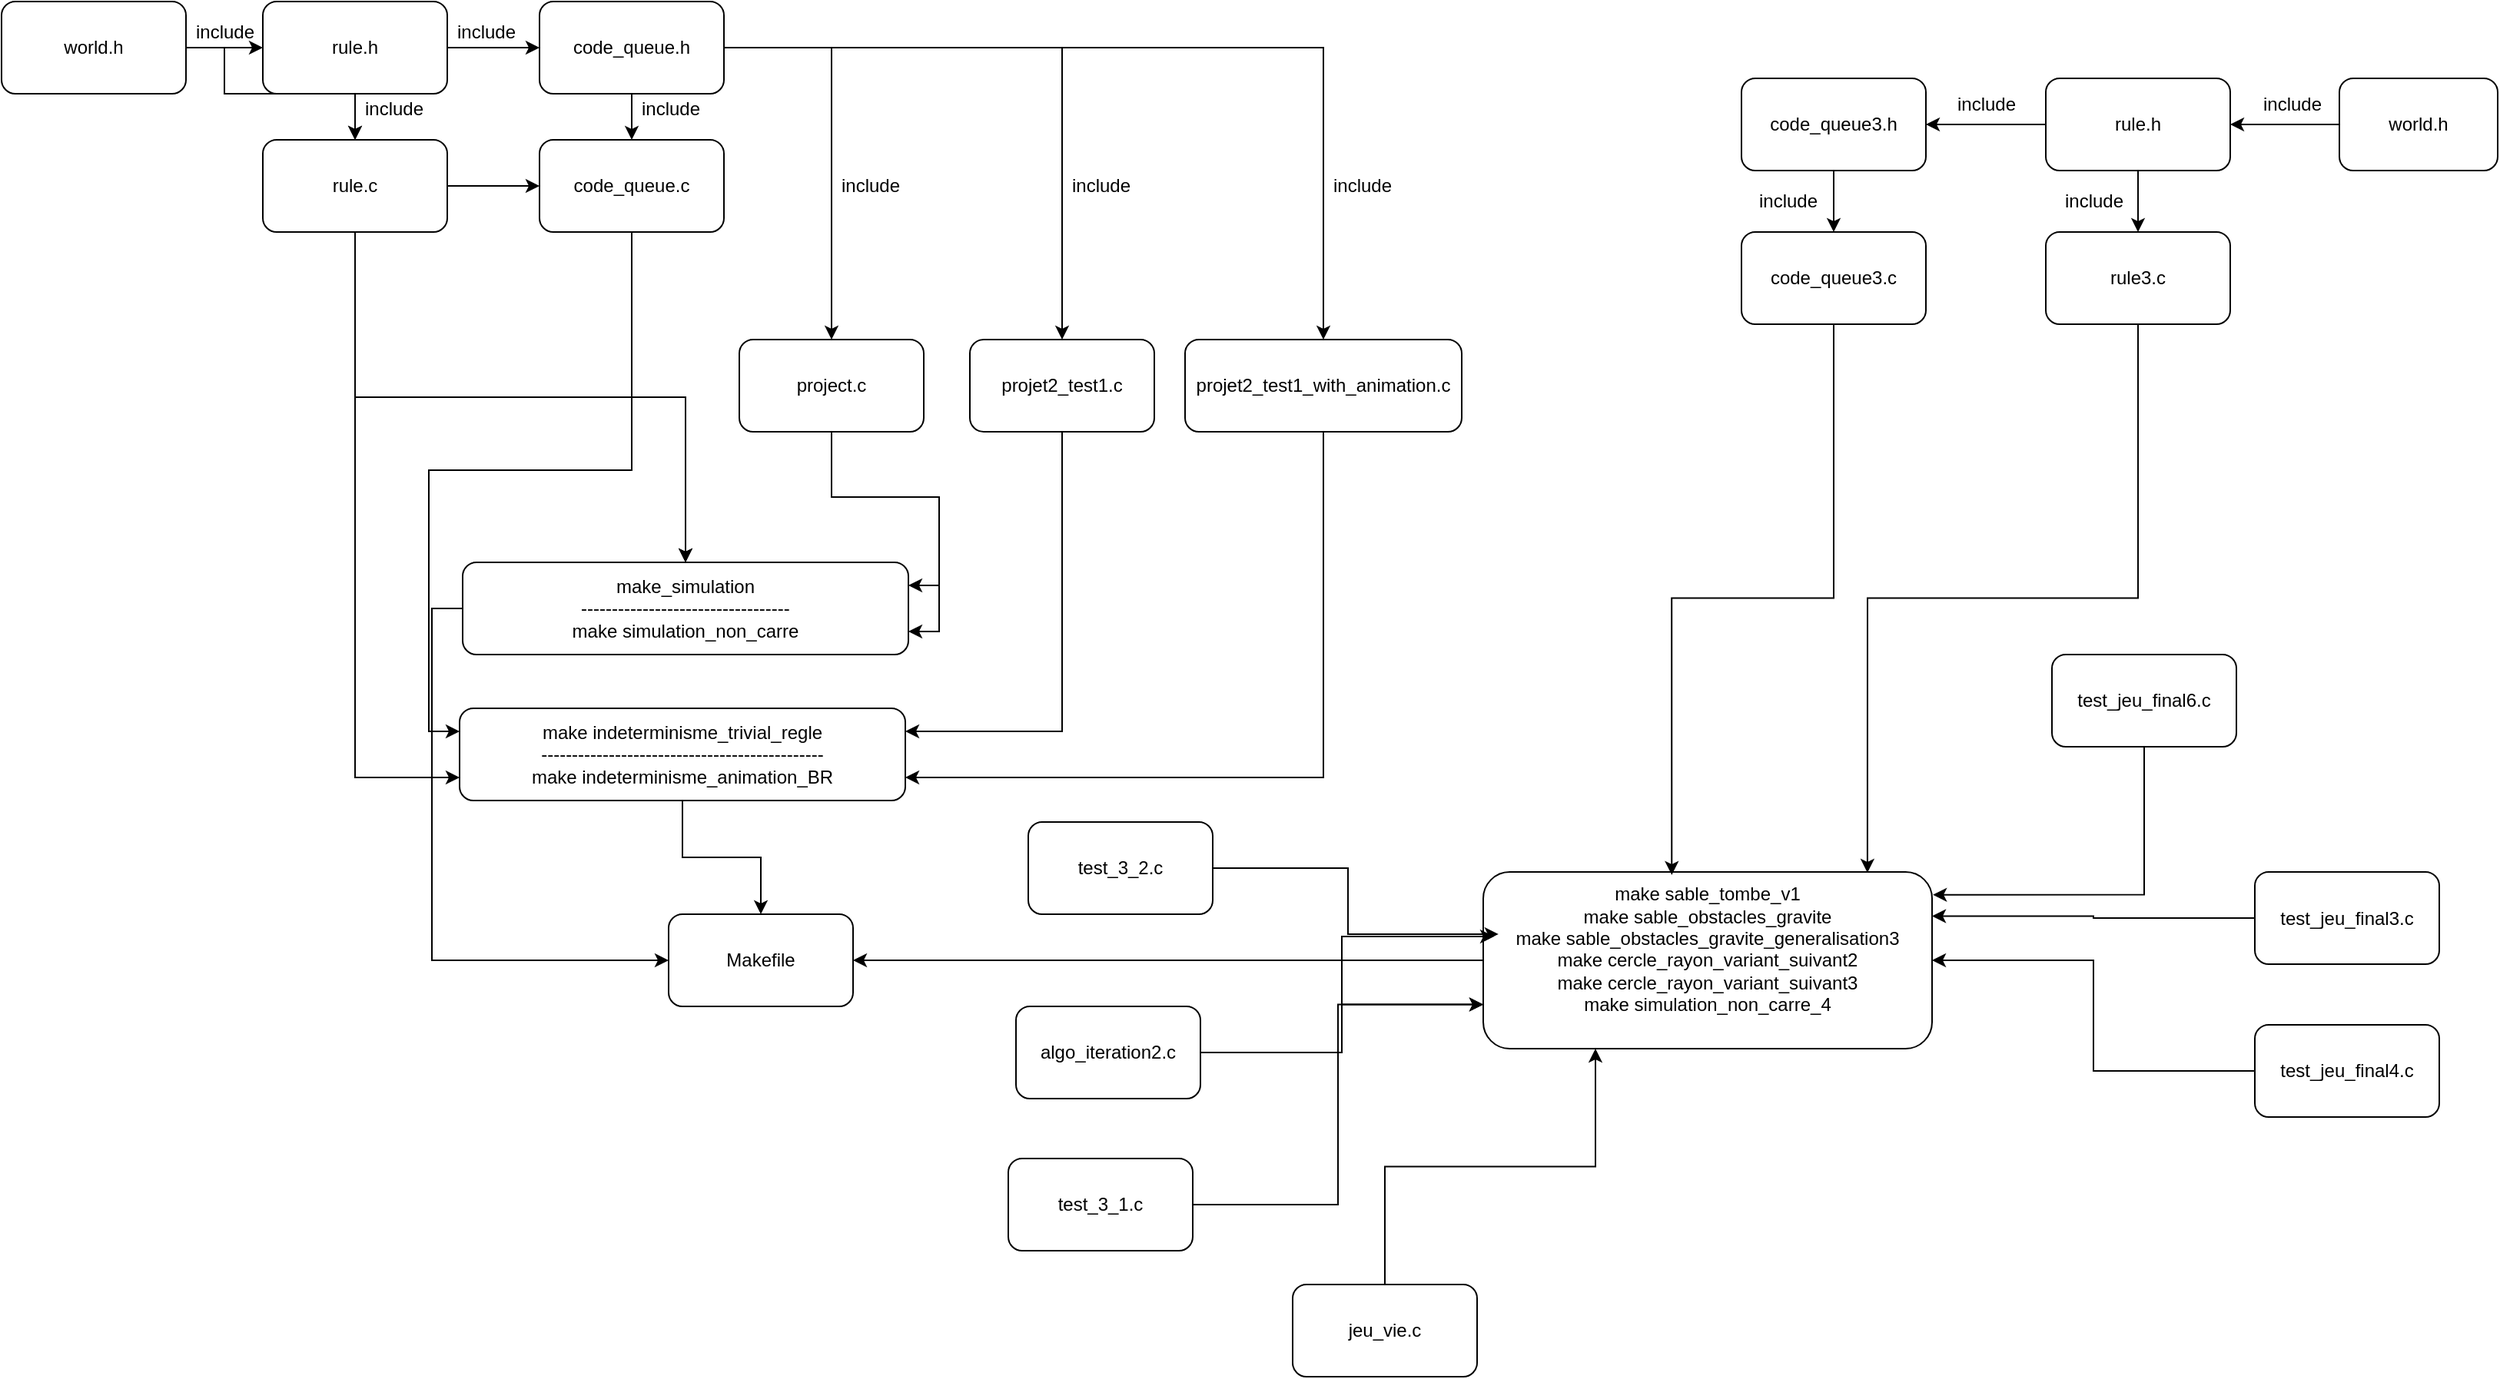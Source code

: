 <mxfile version="16.0.0" type="device"><diagram id="RgzXiviBB63Hfpy8HlK2" name="Page-1"><mxGraphModel dx="2084" dy="1264" grid="0" gridSize="10" guides="1" tooltips="1" connect="1" arrows="1" fold="1" page="1" pageScale="1" pageWidth="1700" pageHeight="1100" background="#ffffff" math="0" shadow="0"><root><mxCell id="0"/><mxCell id="1" parent="0"/><mxCell id="W0PZg7ga9Ypennqhj0B3-6" style="edgeStyle=orthogonalEdgeStyle;rounded=0;orthogonalLoop=1;jettySize=auto;html=1;exitX=1;exitY=0.5;exitDx=0;exitDy=0;entryX=0;entryY=0.5;entryDx=0;entryDy=0;" edge="1" parent="1" source="W0PZg7ga9Ypennqhj0B3-3" target="W0PZg7ga9Ypennqhj0B3-4"><mxGeometry relative="1" as="geometry"/></mxCell><mxCell id="W0PZg7ga9Ypennqhj0B3-3" value="world.h" style="rounded=1;whiteSpace=wrap;html=1;" vertex="1" parent="1"><mxGeometry x="40" y="60" width="120" height="60" as="geometry"/></mxCell><mxCell id="W0PZg7ga9Ypennqhj0B3-10" style="edgeStyle=orthogonalEdgeStyle;rounded=0;orthogonalLoop=1;jettySize=auto;html=1;exitX=1;exitY=0.5;exitDx=0;exitDy=0;" edge="1" parent="1" source="W0PZg7ga9Ypennqhj0B3-4" target="W0PZg7ga9Ypennqhj0B3-9"><mxGeometry relative="1" as="geometry"/></mxCell><mxCell id="W0PZg7ga9Ypennqhj0B3-11" style="edgeStyle=orthogonalEdgeStyle;rounded=0;orthogonalLoop=1;jettySize=auto;html=1;exitX=0.5;exitY=1;exitDx=0;exitDy=0;entryX=0.5;entryY=0;entryDx=0;entryDy=0;" edge="1" parent="1" source="W0PZg7ga9Ypennqhj0B3-4" target="W0PZg7ga9Ypennqhj0B3-7"><mxGeometry relative="1" as="geometry"/></mxCell><mxCell id="W0PZg7ga9Ypennqhj0B3-4" value="rule.h" style="rounded=1;whiteSpace=wrap;html=1;" vertex="1" parent="1"><mxGeometry x="210" y="60" width="120" height="60" as="geometry"/></mxCell><mxCell id="W0PZg7ga9Ypennqhj0B3-14" style="edgeStyle=orthogonalEdgeStyle;rounded=0;orthogonalLoop=1;jettySize=auto;html=1;exitX=1;exitY=0.5;exitDx=0;exitDy=0;" edge="1" parent="1" source="W0PZg7ga9Ypennqhj0B3-7" target="W0PZg7ga9Ypennqhj0B3-12"><mxGeometry relative="1" as="geometry"/></mxCell><mxCell id="W0PZg7ga9Ypennqhj0B3-30" style="edgeStyle=orthogonalEdgeStyle;rounded=0;orthogonalLoop=1;jettySize=auto;html=1;exitX=0.5;exitY=1;exitDx=0;exitDy=0;entryX=0.5;entryY=0;entryDx=0;entryDy=0;" edge="1" parent="1" source="W0PZg7ga9Ypennqhj0B3-7" target="W0PZg7ga9Ypennqhj0B3-27"><mxGeometry relative="1" as="geometry"/></mxCell><mxCell id="W0PZg7ga9Ypennqhj0B3-38" style="edgeStyle=orthogonalEdgeStyle;rounded=0;orthogonalLoop=1;jettySize=auto;html=1;exitX=0.5;exitY=1;exitDx=0;exitDy=0;entryX=0;entryY=0.75;entryDx=0;entryDy=0;" edge="1" parent="1" source="W0PZg7ga9Ypennqhj0B3-7" target="W0PZg7ga9Ypennqhj0B3-34"><mxGeometry relative="1" as="geometry"/></mxCell><mxCell id="W0PZg7ga9Ypennqhj0B3-7" value="rule.c" style="rounded=1;whiteSpace=wrap;html=1;" vertex="1" parent="1"><mxGeometry x="210" y="150" width="120" height="60" as="geometry"/></mxCell><mxCell id="W0PZg7ga9Ypennqhj0B3-20" style="edgeStyle=orthogonalEdgeStyle;rounded=0;orthogonalLoop=1;jettySize=auto;html=1;exitX=1;exitY=0.5;exitDx=0;exitDy=0;entryX=0.5;entryY=0;entryDx=0;entryDy=0;" edge="1" parent="1" source="W0PZg7ga9Ypennqhj0B3-9" target="W0PZg7ga9Ypennqhj0B3-17"><mxGeometry relative="1" as="geometry"/></mxCell><mxCell id="W0PZg7ga9Ypennqhj0B3-21" style="edgeStyle=orthogonalEdgeStyle;rounded=0;orthogonalLoop=1;jettySize=auto;html=1;exitX=1;exitY=0.5;exitDx=0;exitDy=0;entryX=0.5;entryY=0;entryDx=0;entryDy=0;" edge="1" parent="1" source="W0PZg7ga9Ypennqhj0B3-9" target="W0PZg7ga9Ypennqhj0B3-18"><mxGeometry relative="1" as="geometry"/></mxCell><mxCell id="W0PZg7ga9Ypennqhj0B3-29" style="edgeStyle=orthogonalEdgeStyle;rounded=0;orthogonalLoop=1;jettySize=auto;html=1;exitX=1;exitY=0.5;exitDx=0;exitDy=0;entryX=0.5;entryY=0;entryDx=0;entryDy=0;" edge="1" parent="1" source="W0PZg7ga9Ypennqhj0B3-9" target="W0PZg7ga9Ypennqhj0B3-15"><mxGeometry relative="1" as="geometry"/></mxCell><mxCell id="W0PZg7ga9Ypennqhj0B3-42" style="edgeStyle=orthogonalEdgeStyle;rounded=0;orthogonalLoop=1;jettySize=auto;html=1;exitX=0.5;exitY=1;exitDx=0;exitDy=0;entryX=0.5;entryY=0;entryDx=0;entryDy=0;" edge="1" parent="1" source="W0PZg7ga9Ypennqhj0B3-9" target="W0PZg7ga9Ypennqhj0B3-12"><mxGeometry relative="1" as="geometry"/></mxCell><mxCell id="W0PZg7ga9Ypennqhj0B3-9" value="code_queue.h" style="rounded=1;whiteSpace=wrap;html=1;" vertex="1" parent="1"><mxGeometry x="390" y="60" width="120" height="60" as="geometry"/></mxCell><mxCell id="W0PZg7ga9Ypennqhj0B3-28" style="edgeStyle=orthogonalEdgeStyle;rounded=0;orthogonalLoop=1;jettySize=auto;html=1;exitX=0.5;exitY=1;exitDx=0;exitDy=0;entryX=0.5;entryY=0;entryDx=0;entryDy=0;" edge="1" parent="1" source="W0PZg7ga9Ypennqhj0B3-12" target="W0PZg7ga9Ypennqhj0B3-27"><mxGeometry relative="1" as="geometry"/></mxCell><mxCell id="W0PZg7ga9Ypennqhj0B3-37" style="edgeStyle=orthogonalEdgeStyle;rounded=0;orthogonalLoop=1;jettySize=auto;html=1;exitX=0.5;exitY=1;exitDx=0;exitDy=0;entryX=0;entryY=0.25;entryDx=0;entryDy=0;" edge="1" parent="1" source="W0PZg7ga9Ypennqhj0B3-12" target="W0PZg7ga9Ypennqhj0B3-34"><mxGeometry relative="1" as="geometry"/></mxCell><mxCell id="W0PZg7ga9Ypennqhj0B3-12" value="code_queue.c" style="rounded=1;whiteSpace=wrap;html=1;" vertex="1" parent="1"><mxGeometry x="390" y="150" width="120" height="60" as="geometry"/></mxCell><mxCell id="W0PZg7ga9Ypennqhj0B3-32" style="edgeStyle=orthogonalEdgeStyle;rounded=0;orthogonalLoop=1;jettySize=auto;html=1;exitX=0.5;exitY=1;exitDx=0;exitDy=0;entryX=1;entryY=0.25;entryDx=0;entryDy=0;" edge="1" parent="1" source="W0PZg7ga9Ypennqhj0B3-15" target="W0PZg7ga9Ypennqhj0B3-27"><mxGeometry relative="1" as="geometry"/></mxCell><mxCell id="W0PZg7ga9Ypennqhj0B3-33" style="edgeStyle=orthogonalEdgeStyle;rounded=0;orthogonalLoop=1;jettySize=auto;html=1;exitX=0.5;exitY=1;exitDx=0;exitDy=0;entryX=1;entryY=0.75;entryDx=0;entryDy=0;" edge="1" parent="1" source="W0PZg7ga9Ypennqhj0B3-15" target="W0PZg7ga9Ypennqhj0B3-27"><mxGeometry relative="1" as="geometry"/></mxCell><mxCell id="W0PZg7ga9Ypennqhj0B3-15" value="project.c" style="rounded=1;whiteSpace=wrap;html=1;" vertex="1" parent="1"><mxGeometry x="520" y="280" width="120" height="60" as="geometry"/></mxCell><mxCell id="W0PZg7ga9Ypennqhj0B3-35" style="edgeStyle=orthogonalEdgeStyle;rounded=0;orthogonalLoop=1;jettySize=auto;html=1;exitX=0.5;exitY=1;exitDx=0;exitDy=0;entryX=1;entryY=0.25;entryDx=0;entryDy=0;" edge="1" parent="1" source="W0PZg7ga9Ypennqhj0B3-17" target="W0PZg7ga9Ypennqhj0B3-34"><mxGeometry relative="1" as="geometry"/></mxCell><mxCell id="W0PZg7ga9Ypennqhj0B3-17" value="projet2_test1.c" style="rounded=1;whiteSpace=wrap;html=1;" vertex="1" parent="1"><mxGeometry x="670" y="280" width="120" height="60" as="geometry"/></mxCell><mxCell id="W0PZg7ga9Ypennqhj0B3-36" style="edgeStyle=orthogonalEdgeStyle;rounded=0;orthogonalLoop=1;jettySize=auto;html=1;exitX=0.5;exitY=1;exitDx=0;exitDy=0;entryX=1;entryY=0.75;entryDx=0;entryDy=0;" edge="1" parent="1" source="W0PZg7ga9Ypennqhj0B3-18" target="W0PZg7ga9Ypennqhj0B3-34"><mxGeometry relative="1" as="geometry"/></mxCell><mxCell id="W0PZg7ga9Ypennqhj0B3-18" value="projet2_test1_with_animation.c" style="rounded=1;whiteSpace=wrap;html=1;" vertex="1" parent="1"><mxGeometry x="810" y="280" width="180" height="60" as="geometry"/></mxCell><mxCell id="W0PZg7ga9Ypennqhj0B3-23" value="" style="edgeStyle=orthogonalEdgeStyle;rounded=0;orthogonalLoop=1;jettySize=auto;html=1;" edge="1" parent="1" source="W0PZg7ga9Ypennqhj0B3-22" target="W0PZg7ga9Ypennqhj0B3-7"><mxGeometry relative="1" as="geometry"/></mxCell><mxCell id="W0PZg7ga9Ypennqhj0B3-22" value="include" style="text;html=1;align=center;verticalAlign=middle;resizable=0;points=[];autosize=1;strokeColor=none;fillColor=none;" vertex="1" parent="1"><mxGeometry x="160" y="70" width="50" height="20" as="geometry"/></mxCell><mxCell id="W0PZg7ga9Ypennqhj0B3-25" value="include" style="text;html=1;align=center;verticalAlign=middle;resizable=0;points=[];autosize=1;strokeColor=none;fillColor=none;" vertex="1" parent="1"><mxGeometry x="330" y="70" width="50" height="20" as="geometry"/></mxCell><mxCell id="W0PZg7ga9Ypennqhj0B3-26" value="include" style="text;html=1;align=center;verticalAlign=middle;resizable=0;points=[];autosize=1;strokeColor=none;fillColor=none;" vertex="1" parent="1"><mxGeometry x="270" y="120" width="50" height="20" as="geometry"/></mxCell><mxCell id="W0PZg7ga9Ypennqhj0B3-47" style="edgeStyle=orthogonalEdgeStyle;rounded=0;orthogonalLoop=1;jettySize=auto;html=1;exitX=0;exitY=0.5;exitDx=0;exitDy=0;entryX=0;entryY=0.5;entryDx=0;entryDy=0;" edge="1" parent="1" source="W0PZg7ga9Ypennqhj0B3-27" target="W0PZg7ga9Ypennqhj0B3-44"><mxGeometry relative="1" as="geometry"/></mxCell><mxCell id="W0PZg7ga9Ypennqhj0B3-27" value="&lt;div&gt;make_simulation&lt;/div&gt;&lt;div&gt;----------------------------------&lt;/div&gt;&lt;div&gt;make simulation_non_carre&lt;br&gt;&lt;/div&gt;" style="rounded=1;whiteSpace=wrap;html=1;" vertex="1" parent="1"><mxGeometry x="340" y="425" width="290" height="60" as="geometry"/></mxCell><mxCell id="W0PZg7ga9Ypennqhj0B3-46" style="edgeStyle=orthogonalEdgeStyle;rounded=0;orthogonalLoop=1;jettySize=auto;html=1;exitX=0.5;exitY=1;exitDx=0;exitDy=0;" edge="1" parent="1" source="W0PZg7ga9Ypennqhj0B3-34" target="W0PZg7ga9Ypennqhj0B3-44"><mxGeometry relative="1" as="geometry"/></mxCell><mxCell id="W0PZg7ga9Ypennqhj0B3-34" value="&lt;div&gt;make indeterminisme_trivial_regle&lt;/div&gt;&lt;div&gt;----------------------------------------------&lt;/div&gt;&lt;div&gt;make indeterminisme_animation_BR&lt;br&gt;&lt;/div&gt;" style="rounded=1;whiteSpace=wrap;html=1;" vertex="1" parent="1"><mxGeometry x="338" y="520" width="290" height="60" as="geometry"/></mxCell><mxCell id="W0PZg7ga9Ypennqhj0B3-39" value="include" style="text;html=1;align=center;verticalAlign=middle;resizable=0;points=[];autosize=1;strokeColor=none;fillColor=none;" vertex="1" parent="1"><mxGeometry x="580" y="170" width="50" height="20" as="geometry"/></mxCell><mxCell id="W0PZg7ga9Ypennqhj0B3-40" value="include" style="text;html=1;align=center;verticalAlign=middle;resizable=0;points=[];autosize=1;strokeColor=none;fillColor=none;" vertex="1" parent="1"><mxGeometry x="730" y="170" width="50" height="20" as="geometry"/></mxCell><mxCell id="W0PZg7ga9Ypennqhj0B3-41" value="include" style="text;html=1;align=center;verticalAlign=middle;resizable=0;points=[];autosize=1;strokeColor=none;fillColor=none;" vertex="1" parent="1"><mxGeometry x="900" y="170" width="50" height="20" as="geometry"/></mxCell><mxCell id="W0PZg7ga9Ypennqhj0B3-43" value="include" style="text;html=1;align=center;verticalAlign=middle;resizable=0;points=[];autosize=1;strokeColor=none;fillColor=none;" vertex="1" parent="1"><mxGeometry x="450" y="120" width="50" height="20" as="geometry"/></mxCell><mxCell id="W0PZg7ga9Ypennqhj0B3-44" value="Makefile" style="rounded=1;whiteSpace=wrap;html=1;" vertex="1" parent="1"><mxGeometry x="474" y="654" width="120" height="60" as="geometry"/></mxCell><mxCell id="W0PZg7ga9Ypennqhj0B3-65" style="edgeStyle=orthogonalEdgeStyle;rounded=0;orthogonalLoop=1;jettySize=auto;html=1;exitX=0;exitY=0.5;exitDx=0;exitDy=0;entryX=1;entryY=0.5;entryDx=0;entryDy=0;" edge="1" parent="1" source="W0PZg7ga9Ypennqhj0B3-48" target="W0PZg7ga9Ypennqhj0B3-44"><mxGeometry relative="1" as="geometry"/></mxCell><mxCell id="W0PZg7ga9Ypennqhj0B3-48" value="&lt;div&gt;make sable_tombe_v1&lt;/div&gt;&lt;div&gt;make sable_obstacles_gravite&lt;/div&gt;&lt;div&gt;make sable_obstacles_gravite_generalisation3&lt;/div&gt;&lt;div&gt;make cercle_rayon_variant_suivant2&lt;/div&gt;&lt;div&gt;make cercle_rayon_variant_suivant3&lt;/div&gt;&lt;div&gt;make simulation_non_carre_4&lt;br&gt;&lt;/div&gt;&lt;div&gt;&lt;br&gt;&lt;/div&gt;" style="rounded=1;whiteSpace=wrap;html=1;" vertex="1" parent="1"><mxGeometry x="1004" y="626.5" width="292" height="115" as="geometry"/></mxCell><mxCell id="W0PZg7ga9Ypennqhj0B3-54" style="edgeStyle=orthogonalEdgeStyle;rounded=0;orthogonalLoop=1;jettySize=auto;html=1;exitX=0;exitY=0.5;exitDx=0;exitDy=0;entryX=1;entryY=0.5;entryDx=0;entryDy=0;" edge="1" parent="1" source="W0PZg7ga9Ypennqhj0B3-51" target="W0PZg7ga9Ypennqhj0B3-52"><mxGeometry relative="1" as="geometry"/></mxCell><mxCell id="W0PZg7ga9Ypennqhj0B3-51" value="world.h" style="rounded=1;whiteSpace=wrap;html=1;" vertex="1" parent="1"><mxGeometry x="1561" y="110" width="103" height="60" as="geometry"/></mxCell><mxCell id="W0PZg7ga9Ypennqhj0B3-56" style="edgeStyle=orthogonalEdgeStyle;rounded=0;orthogonalLoop=1;jettySize=auto;html=1;exitX=0;exitY=0.5;exitDx=0;exitDy=0;entryX=1;entryY=0.5;entryDx=0;entryDy=0;" edge="1" parent="1" source="W0PZg7ga9Ypennqhj0B3-52" target="W0PZg7ga9Ypennqhj0B3-55"><mxGeometry relative="1" as="geometry"/></mxCell><mxCell id="W0PZg7ga9Ypennqhj0B3-60" style="edgeStyle=orthogonalEdgeStyle;rounded=0;orthogonalLoop=1;jettySize=auto;html=1;exitX=0.5;exitY=1;exitDx=0;exitDy=0;entryX=0.5;entryY=0;entryDx=0;entryDy=0;" edge="1" parent="1" source="W0PZg7ga9Ypennqhj0B3-52" target="W0PZg7ga9Ypennqhj0B3-59"><mxGeometry relative="1" as="geometry"/></mxCell><mxCell id="W0PZg7ga9Ypennqhj0B3-52" value="rule.h" style="rounded=1;whiteSpace=wrap;html=1;" vertex="1" parent="1"><mxGeometry x="1370" y="110" width="120" height="60" as="geometry"/></mxCell><mxCell id="W0PZg7ga9Ypennqhj0B3-63" style="edgeStyle=orthogonalEdgeStyle;rounded=0;orthogonalLoop=1;jettySize=auto;html=1;exitX=0.5;exitY=1;exitDx=0;exitDy=0;entryX=0.5;entryY=0;entryDx=0;entryDy=0;" edge="1" parent="1" source="W0PZg7ga9Ypennqhj0B3-55" target="W0PZg7ga9Ypennqhj0B3-62"><mxGeometry relative="1" as="geometry"/></mxCell><mxCell id="W0PZg7ga9Ypennqhj0B3-55" value="code_queue3.h" style="rounded=1;whiteSpace=wrap;html=1;" vertex="1" parent="1"><mxGeometry x="1172" y="110" width="120" height="60" as="geometry"/></mxCell><mxCell id="W0PZg7ga9Ypennqhj0B3-57" value="include" style="text;html=1;align=center;verticalAlign=middle;resizable=0;points=[];autosize=1;strokeColor=none;fillColor=none;" vertex="1" parent="1"><mxGeometry x="1506" y="118" width="48" height="18" as="geometry"/></mxCell><mxCell id="W0PZg7ga9Ypennqhj0B3-58" value="include" style="text;html=1;align=center;verticalAlign=middle;resizable=0;points=[];autosize=1;strokeColor=none;fillColor=none;" vertex="1" parent="1"><mxGeometry x="1307" y="118" width="48" height="18" as="geometry"/></mxCell><mxCell id="W0PZg7ga9Ypennqhj0B3-68" style="edgeStyle=orthogonalEdgeStyle;rounded=0;orthogonalLoop=1;jettySize=auto;html=1;exitX=0.5;exitY=1;exitDx=0;exitDy=0;entryX=0.856;entryY=0.004;entryDx=0;entryDy=0;entryPerimeter=0;" edge="1" parent="1" source="W0PZg7ga9Ypennqhj0B3-59" target="W0PZg7ga9Ypennqhj0B3-48"><mxGeometry relative="1" as="geometry"/></mxCell><mxCell id="W0PZg7ga9Ypennqhj0B3-59" value="rule3.c" style="rounded=1;whiteSpace=wrap;html=1;" vertex="1" parent="1"><mxGeometry x="1370" y="210" width="120" height="60" as="geometry"/></mxCell><mxCell id="W0PZg7ga9Ypennqhj0B3-61" value="include" style="text;html=1;align=center;verticalAlign=middle;resizable=0;points=[];autosize=1;strokeColor=none;fillColor=none;" vertex="1" parent="1"><mxGeometry x="1377" y="181" width="48" height="18" as="geometry"/></mxCell><mxCell id="W0PZg7ga9Ypennqhj0B3-67" style="edgeStyle=orthogonalEdgeStyle;rounded=0;orthogonalLoop=1;jettySize=auto;html=1;exitX=0.5;exitY=1;exitDx=0;exitDy=0;entryX=0.42;entryY=0.017;entryDx=0;entryDy=0;entryPerimeter=0;" edge="1" parent="1" source="W0PZg7ga9Ypennqhj0B3-62" target="W0PZg7ga9Ypennqhj0B3-48"><mxGeometry relative="1" as="geometry"/></mxCell><mxCell id="W0PZg7ga9Ypennqhj0B3-62" value="code_queue3.c" style="rounded=1;whiteSpace=wrap;html=1;" vertex="1" parent="1"><mxGeometry x="1172" y="210" width="120" height="60" as="geometry"/></mxCell><mxCell id="W0PZg7ga9Ypennqhj0B3-64" value="include" style="text;html=1;align=center;verticalAlign=middle;resizable=0;points=[];autosize=1;strokeColor=none;fillColor=none;" vertex="1" parent="1"><mxGeometry x="1178" y="181" width="48" height="18" as="geometry"/></mxCell><mxCell id="W0PZg7ga9Ypennqhj0B3-69" style="edgeStyle=orthogonalEdgeStyle;rounded=0;orthogonalLoop=1;jettySize=auto;html=1;exitX=0.5;exitY=1;exitDx=0;exitDy=0;entryX=1.002;entryY=0.129;entryDx=0;entryDy=0;entryPerimeter=0;" edge="1" parent="1" source="W0PZg7ga9Ypennqhj0B3-66" target="W0PZg7ga9Ypennqhj0B3-48"><mxGeometry relative="1" as="geometry"/></mxCell><mxCell id="W0PZg7ga9Ypennqhj0B3-66" value="test_jeu_final6.c" style="rounded=1;whiteSpace=wrap;html=1;" vertex="1" parent="1"><mxGeometry x="1374" y="485" width="120" height="60" as="geometry"/></mxCell><mxCell id="W0PZg7ga9Ypennqhj0B3-71" style="edgeStyle=orthogonalEdgeStyle;rounded=0;orthogonalLoop=1;jettySize=auto;html=1;exitX=0;exitY=0.5;exitDx=0;exitDy=0;entryX=1;entryY=0.5;entryDx=0;entryDy=0;" edge="1" parent="1" source="W0PZg7ga9Ypennqhj0B3-70" target="W0PZg7ga9Ypennqhj0B3-48"><mxGeometry relative="1" as="geometry"/></mxCell><mxCell id="W0PZg7ga9Ypennqhj0B3-70" value="test_jeu_final4.c" style="rounded=1;whiteSpace=wrap;html=1;" vertex="1" parent="1"><mxGeometry x="1506" y="726" width="120" height="60" as="geometry"/></mxCell><mxCell id="W0PZg7ga9Ypennqhj0B3-73" style="edgeStyle=orthogonalEdgeStyle;rounded=0;orthogonalLoop=1;jettySize=auto;html=1;exitX=0.5;exitY=0;exitDx=0;exitDy=0;entryX=0.25;entryY=1;entryDx=0;entryDy=0;" edge="1" parent="1" source="W0PZg7ga9Ypennqhj0B3-72" target="W0PZg7ga9Ypennqhj0B3-48"><mxGeometry relative="1" as="geometry"/></mxCell><mxCell id="W0PZg7ga9Ypennqhj0B3-72" value="jeu_vie.c" style="rounded=1;whiteSpace=wrap;html=1;" vertex="1" parent="1"><mxGeometry x="880" y="895" width="120" height="60" as="geometry"/></mxCell><mxCell id="W0PZg7ga9Ypennqhj0B3-79" style="edgeStyle=orthogonalEdgeStyle;rounded=0;orthogonalLoop=1;jettySize=auto;html=1;exitX=1;exitY=0.5;exitDx=0;exitDy=0;entryX=0.024;entryY=0.365;entryDx=0;entryDy=0;entryPerimeter=0;" edge="1" parent="1" source="W0PZg7ga9Ypennqhj0B3-74" target="W0PZg7ga9Ypennqhj0B3-48"><mxGeometry relative="1" as="geometry"/></mxCell><mxCell id="W0PZg7ga9Ypennqhj0B3-80" style="edgeStyle=orthogonalEdgeStyle;rounded=0;orthogonalLoop=1;jettySize=auto;html=1;exitX=1;exitY=0.5;exitDx=0;exitDy=0;entryX=0;entryY=0.75;entryDx=0;entryDy=0;" edge="1" parent="1" source="W0PZg7ga9Ypennqhj0B3-74" target="W0PZg7ga9Ypennqhj0B3-48"><mxGeometry relative="1" as="geometry"/></mxCell><mxCell id="W0PZg7ga9Ypennqhj0B3-74" value="algo_iteration2.c" style="rounded=1;whiteSpace=wrap;html=1;" vertex="1" parent="1"><mxGeometry x="700" y="714" width="120" height="60" as="geometry"/></mxCell><mxCell id="W0PZg7ga9Ypennqhj0B3-76" style="edgeStyle=orthogonalEdgeStyle;rounded=0;orthogonalLoop=1;jettySize=auto;html=1;exitX=0;exitY=0.5;exitDx=0;exitDy=0;entryX=1;entryY=0.25;entryDx=0;entryDy=0;" edge="1" parent="1" source="W0PZg7ga9Ypennqhj0B3-75" target="W0PZg7ga9Ypennqhj0B3-48"><mxGeometry relative="1" as="geometry"/></mxCell><mxCell id="W0PZg7ga9Ypennqhj0B3-75" value="test_jeu_final3.c" style="rounded=1;whiteSpace=wrap;html=1;" vertex="1" parent="1"><mxGeometry x="1506" y="626.5" width="120" height="60" as="geometry"/></mxCell><mxCell id="W0PZg7ga9Ypennqhj0B3-81" style="edgeStyle=orthogonalEdgeStyle;rounded=0;orthogonalLoop=1;jettySize=auto;html=1;exitX=1;exitY=0.5;exitDx=0;exitDy=0;entryX=0.034;entryY=0.352;entryDx=0;entryDy=0;entryPerimeter=0;" edge="1" parent="1" source="W0PZg7ga9Ypennqhj0B3-77" target="W0PZg7ga9Ypennqhj0B3-48"><mxGeometry relative="1" as="geometry"/></mxCell><mxCell id="W0PZg7ga9Ypennqhj0B3-77" value="test_3_2.c" style="rounded=1;whiteSpace=wrap;html=1;" vertex="1" parent="1"><mxGeometry x="708" y="594" width="120" height="60" as="geometry"/></mxCell><mxCell id="W0PZg7ga9Ypennqhj0B3-82" style="edgeStyle=orthogonalEdgeStyle;rounded=0;orthogonalLoop=1;jettySize=auto;html=1;exitX=1;exitY=0.5;exitDx=0;exitDy=0;entryX=0;entryY=0.75;entryDx=0;entryDy=0;" edge="1" parent="1" source="W0PZg7ga9Ypennqhj0B3-78" target="W0PZg7ga9Ypennqhj0B3-48"><mxGeometry relative="1" as="geometry"/></mxCell><mxCell id="W0PZg7ga9Ypennqhj0B3-78" value="test_3_1.c" style="rounded=1;whiteSpace=wrap;html=1;" vertex="1" parent="1"><mxGeometry x="695" y="813" width="120" height="60" as="geometry"/></mxCell></root></mxGraphModel></diagram></mxfile>